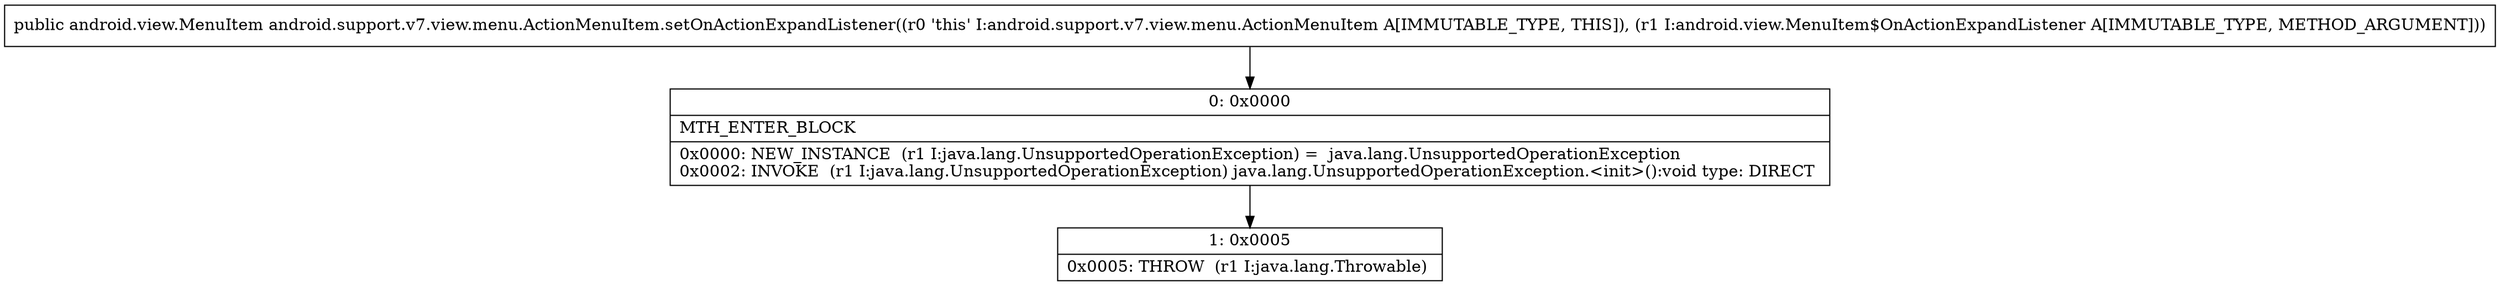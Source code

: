 digraph "CFG forandroid.support.v7.view.menu.ActionMenuItem.setOnActionExpandListener(Landroid\/view\/MenuItem$OnActionExpandListener;)Landroid\/view\/MenuItem;" {
Node_0 [shape=record,label="{0\:\ 0x0000|MTH_ENTER_BLOCK\l|0x0000: NEW_INSTANCE  (r1 I:java.lang.UnsupportedOperationException) =  java.lang.UnsupportedOperationException \l0x0002: INVOKE  (r1 I:java.lang.UnsupportedOperationException) java.lang.UnsupportedOperationException.\<init\>():void type: DIRECT \l}"];
Node_1 [shape=record,label="{1\:\ 0x0005|0x0005: THROW  (r1 I:java.lang.Throwable) \l}"];
MethodNode[shape=record,label="{public android.view.MenuItem android.support.v7.view.menu.ActionMenuItem.setOnActionExpandListener((r0 'this' I:android.support.v7.view.menu.ActionMenuItem A[IMMUTABLE_TYPE, THIS]), (r1 I:android.view.MenuItem$OnActionExpandListener A[IMMUTABLE_TYPE, METHOD_ARGUMENT])) }"];
MethodNode -> Node_0;
Node_0 -> Node_1;
}


